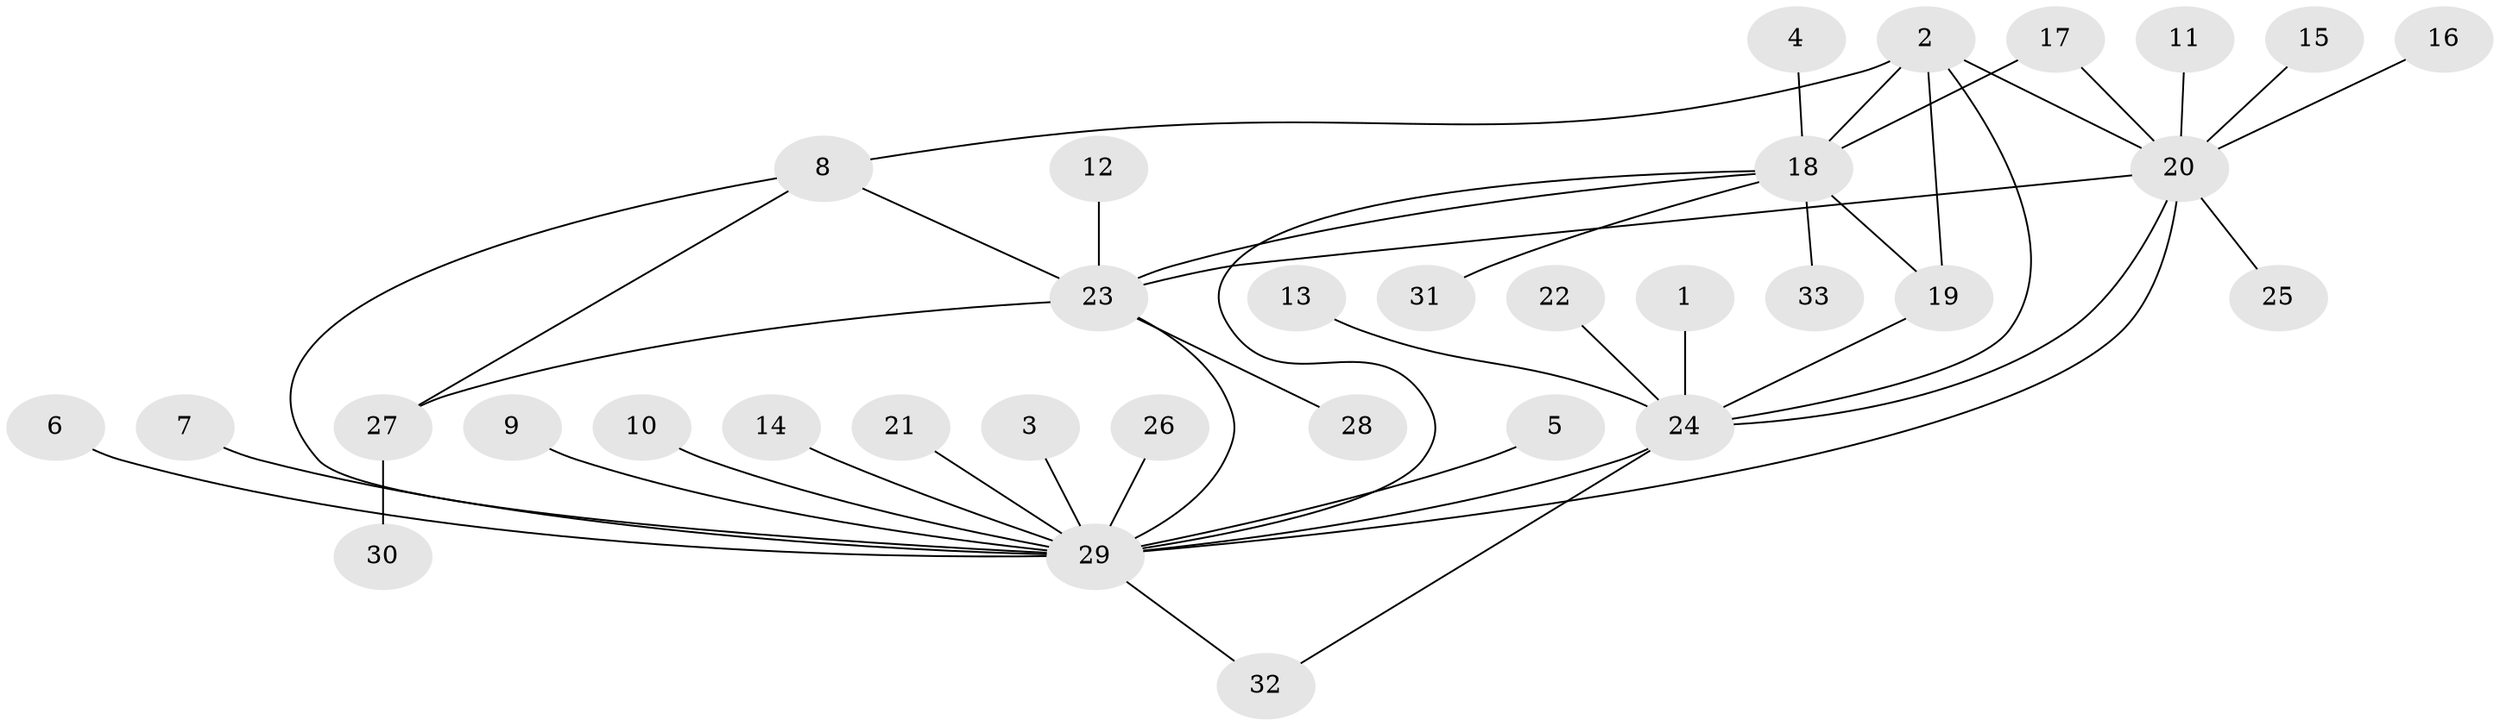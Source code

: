 // original degree distribution, {11: 0.015873015873015872, 4: 0.047619047619047616, 7: 0.031746031746031744, 5: 0.07936507936507936, 8: 0.031746031746031744, 2: 0.19047619047619047, 9: 0.015873015873015872, 1: 0.5238095238095238, 3: 0.06349206349206349}
// Generated by graph-tools (version 1.1) at 2025/50/03/09/25 03:50:38]
// undirected, 33 vertices, 44 edges
graph export_dot {
graph [start="1"]
  node [color=gray90,style=filled];
  1;
  2;
  3;
  4;
  5;
  6;
  7;
  8;
  9;
  10;
  11;
  12;
  13;
  14;
  15;
  16;
  17;
  18;
  19;
  20;
  21;
  22;
  23;
  24;
  25;
  26;
  27;
  28;
  29;
  30;
  31;
  32;
  33;
  1 -- 24 [weight=1.0];
  2 -- 8 [weight=1.0];
  2 -- 18 [weight=1.0];
  2 -- 19 [weight=1.0];
  2 -- 20 [weight=2.0];
  2 -- 24 [weight=1.0];
  3 -- 29 [weight=1.0];
  4 -- 18 [weight=1.0];
  5 -- 29 [weight=1.0];
  6 -- 29 [weight=1.0];
  7 -- 29 [weight=1.0];
  8 -- 23 [weight=1.0];
  8 -- 27 [weight=1.0];
  8 -- 29 [weight=1.0];
  9 -- 29 [weight=1.0];
  10 -- 29 [weight=1.0];
  11 -- 20 [weight=1.0];
  12 -- 23 [weight=1.0];
  13 -- 24 [weight=1.0];
  14 -- 29 [weight=1.0];
  15 -- 20 [weight=1.0];
  16 -- 20 [weight=1.0];
  17 -- 18 [weight=1.0];
  17 -- 20 [weight=1.0];
  18 -- 19 [weight=1.0];
  18 -- 23 [weight=1.0];
  18 -- 29 [weight=1.0];
  18 -- 31 [weight=1.0];
  18 -- 33 [weight=1.0];
  19 -- 24 [weight=1.0];
  20 -- 23 [weight=1.0];
  20 -- 24 [weight=1.0];
  20 -- 25 [weight=1.0];
  20 -- 29 [weight=2.0];
  21 -- 29 [weight=1.0];
  22 -- 24 [weight=1.0];
  23 -- 27 [weight=1.0];
  23 -- 28 [weight=1.0];
  23 -- 29 [weight=1.0];
  24 -- 29 [weight=1.0];
  24 -- 32 [weight=1.0];
  26 -- 29 [weight=1.0];
  27 -- 30 [weight=1.0];
  29 -- 32 [weight=1.0];
}
